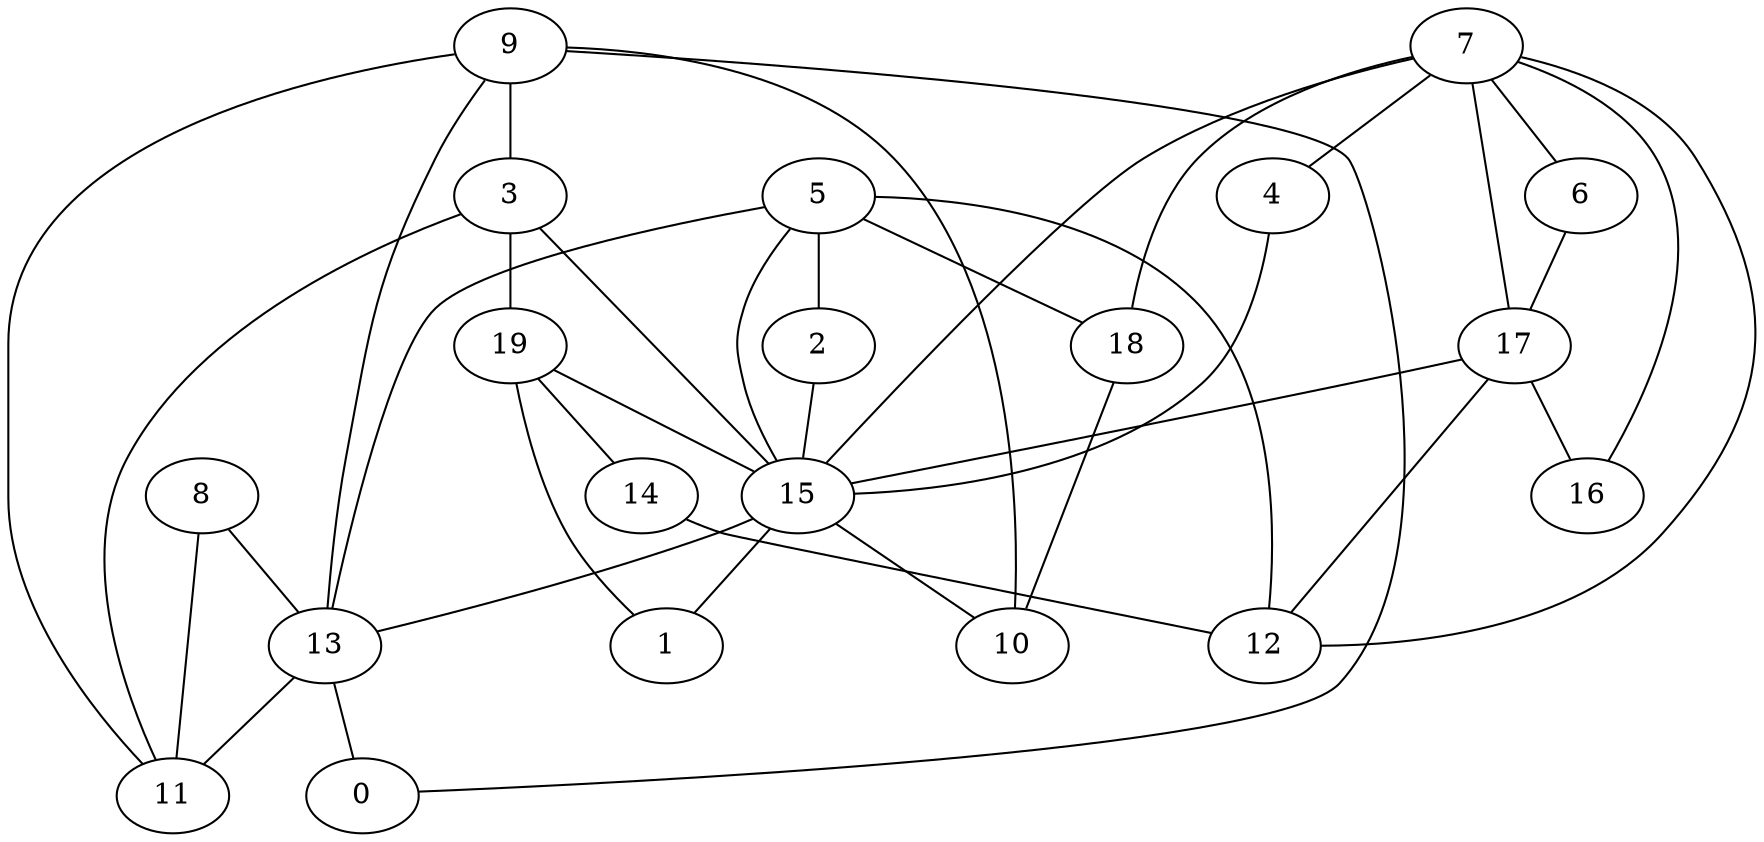 digraph GG_graph {

subgraph G_graph {
edge [color = black]
"6" -> "17" [dir = none]
"19" -> "14" [dir = none]
"19" -> "1" [dir = none]
"19" -> "15" [dir = none]
"8" -> "11" [dir = none]
"8" -> "13" [dir = none]
"4" -> "15" [dir = none]
"13" -> "0" [dir = none]
"13" -> "11" [dir = none]
"15" -> "10" [dir = none]
"15" -> "13" [dir = none]
"15" -> "1" [dir = none]
"3" -> "11" [dir = none]
"3" -> "19" [dir = none]
"3" -> "15" [dir = none]
"5" -> "2" [dir = none]
"5" -> "12" [dir = none]
"5" -> "13" [dir = none]
"5" -> "18" [dir = none]
"5" -> "15" [dir = none]
"18" -> "10" [dir = none]
"9" -> "11" [dir = none]
"9" -> "13" [dir = none]
"9" -> "10" [dir = none]
"9" -> "0" [dir = none]
"9" -> "3" [dir = none]
"7" -> "17" [dir = none]
"7" -> "4" [dir = none]
"7" -> "16" [dir = none]
"7" -> "6" [dir = none]
"7" -> "12" [dir = none]
"7" -> "15" [dir = none]
"7" -> "18" [dir = none]
"17" -> "15" [dir = none]
"17" -> "12" [dir = none]
"17" -> "16" [dir = none]
"14" -> "12" [dir = none]
"2" -> "15" [dir = none]
}

}
